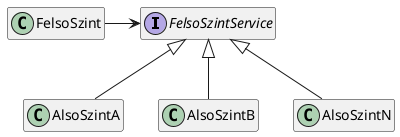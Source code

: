 @startuml dip
'üres mezők elrejtése
hide empty members

interface FelsoSzintService

class AlsoSzintA
class AlsoSzintB
class AlsoSzintN
class FelsoSzint

FelsoSzint -right-> FelsoSzintService 
AlsoSzintA -up-|>  FelsoSzintService 
AlsoSzintB -up-|>  FelsoSzintService
AlsoSzintN -up-|> FelsoSzintService
 
@enduml
